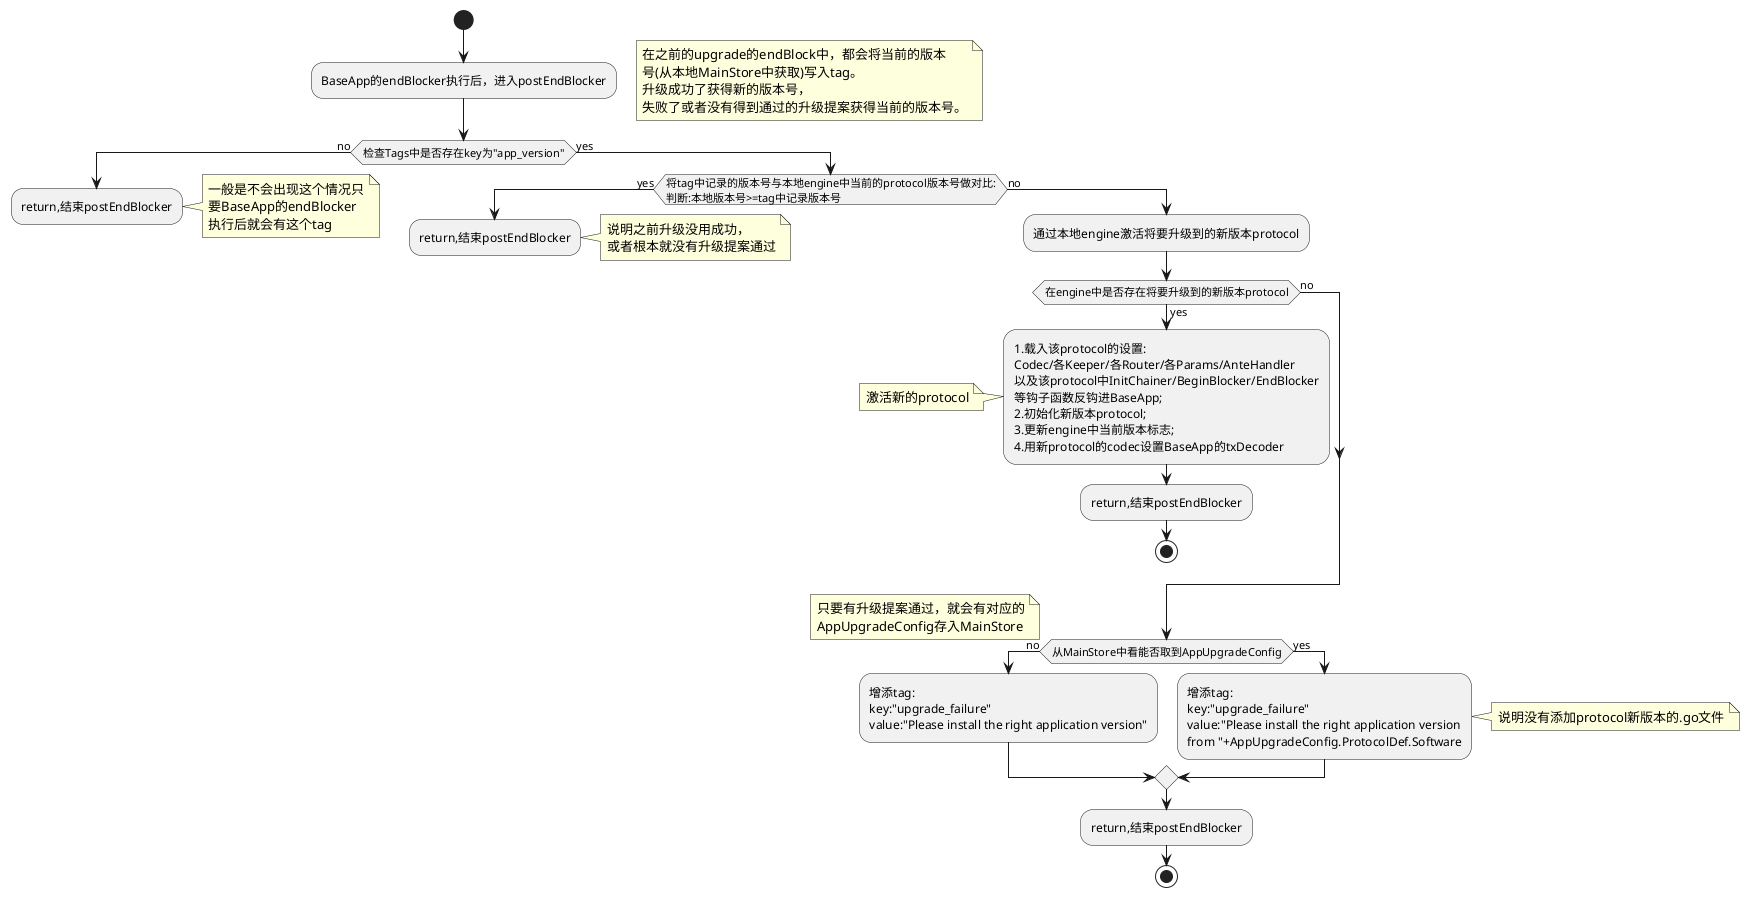 @startuml
start
:BaseApp的endBlocker执行后，进入postEndBlocker;
floating note right:在之前的upgrade的endBlock中，都会将当前的版本\n号(从本地MainStore中获取)写入tag。\n升级成功了获得新的版本号，\n失败了或者没有得到通过的升级提案获得当前的版本号。
if (检查Tags中是否存在key为"app_version") then(no)
:return,结束postEndBlocker;
note right:一般是不会出现这个情况只\n要BaseApp的endBlocker\n执行后就会有这个tag
detach
else (yes)
if (将tag中记录的版本号与本地engine中当前的protocol版本号做对比:\n判断:本地版本号>=tag中记录版本号) then(yes)
:return,结束postEndBlocker;
note right:说明之前升级没用成功，\n或者根本就没有升级提案通过
detach
else (no)
:通过本地engine激活将要升级到的新版本protocol;
if (在engine中是否存在将要升级到的新版本protocol) then(no)
else (yes)
:1.载入该protocol的设置:\nCodec/各Keeper/各Router/各Params/AnteHandler\n以及该protocol中InitChainer/BeginBlocker/EndBlocker\n等钩子函数反钩进BaseApp;\n2.初始化新版本protocol;\n3.更新engine中当前版本标志;\n4.用新protocol的codec设置BaseApp的txDecoder;
note left:激活新的protocol
:return,结束postEndBlocker;
stop
endif
if (从MainStore中看能否取到AppUpgradeConfig) then(no)
note left:只要有升级提案通过，就会有对应的\nAppUpgradeConfig存入MainStore
:增添tag:\nkey:"upgrade_failure"\nvalue:"Please install the right application version";
else (yes)
:增添tag:\nkey:"upgrade_failure"\nvalue:"Please install the right application version\nfrom "+AppUpgradeConfig.ProtocolDef.Software;
note right:说明没有添加protocol新版本的.go文件
endif
:return,结束postEndBlocker;
stop
@enduml
